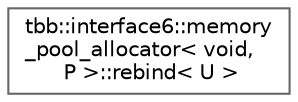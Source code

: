 digraph "类继承关系图"
{
 // LATEX_PDF_SIZE
  bgcolor="transparent";
  edge [fontname=Helvetica,fontsize=10,labelfontname=Helvetica,labelfontsize=10];
  node [fontname=Helvetica,fontsize=10,shape=box,height=0.2,width=0.4];
  rankdir="LR";
  Node0 [id="Node000000",label="tbb::interface6::memory\l_pool_allocator\< void,\l P \>::rebind\< U \>",height=0.2,width=0.4,color="grey40", fillcolor="white", style="filled",URL="$structtbb_1_1interface6_1_1memory__pool__allocator_3_01void_00_01_p_01_4_1_1rebind.html",tooltip=" "];
}
